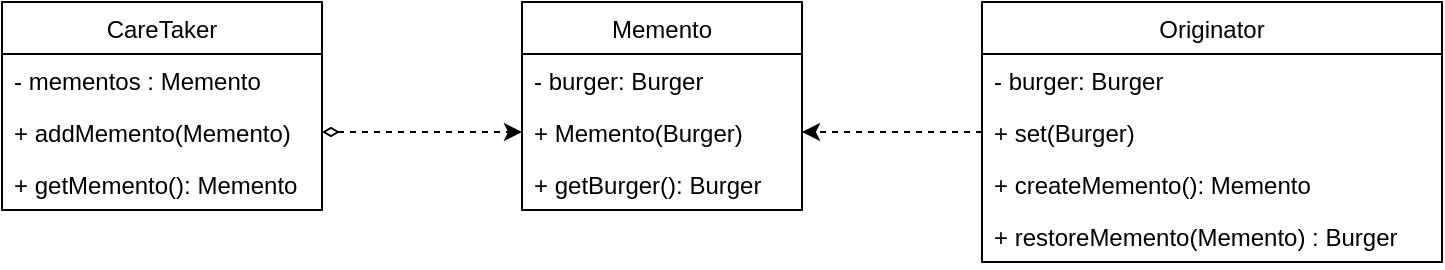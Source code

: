 <mxfile version="13.8.3" type="device"><diagram name="Page-1" id="9f46799a-70d6-7492-0946-bef42562c5a5"><mxGraphModel dx="1298" dy="843" grid="1" gridSize="10" guides="1" tooltips="1" connect="1" arrows="1" fold="1" page="1" pageScale="1" pageWidth="1100" pageHeight="850" background="#ffffff" math="0" shadow="0"><root><mxCell id="0"/><mxCell id="1" parent="0"/><mxCell id="W4oahTHY59I6eLsc5Tc8-1" value="CareTaker" style="swimlane;fontStyle=0;childLayout=stackLayout;horizontal=1;startSize=26;fillColor=none;horizontalStack=0;resizeParent=1;resizeParentMax=0;resizeLast=0;collapsible=1;marginBottom=0;" vertex="1" parent="1"><mxGeometry x="140" y="177" width="160" height="104" as="geometry"/></mxCell><mxCell id="W4oahTHY59I6eLsc5Tc8-2" value="- mementos : Memento" style="text;strokeColor=none;fillColor=none;align=left;verticalAlign=top;spacingLeft=4;spacingRight=4;overflow=hidden;rotatable=0;points=[[0,0.5],[1,0.5]];portConstraint=eastwest;" vertex="1" parent="W4oahTHY59I6eLsc5Tc8-1"><mxGeometry y="26" width="160" height="26" as="geometry"/></mxCell><mxCell id="W4oahTHY59I6eLsc5Tc8-3" value="+ addMemento(Memento)" style="text;strokeColor=none;fillColor=none;align=left;verticalAlign=top;spacingLeft=4;spacingRight=4;overflow=hidden;rotatable=0;points=[[0,0.5],[1,0.5]];portConstraint=eastwest;" vertex="1" parent="W4oahTHY59I6eLsc5Tc8-1"><mxGeometry y="52" width="160" height="26" as="geometry"/></mxCell><mxCell id="W4oahTHY59I6eLsc5Tc8-4" value="+ getMemento(): Memento" style="text;strokeColor=none;fillColor=none;align=left;verticalAlign=top;spacingLeft=4;spacingRight=4;overflow=hidden;rotatable=0;points=[[0,0.5],[1,0.5]];portConstraint=eastwest;" vertex="1" parent="W4oahTHY59I6eLsc5Tc8-1"><mxGeometry y="78" width="160" height="26" as="geometry"/></mxCell><mxCell id="W4oahTHY59I6eLsc5Tc8-5" value="Memento" style="swimlane;fontStyle=0;childLayout=stackLayout;horizontal=1;startSize=26;fillColor=none;horizontalStack=0;resizeParent=1;resizeParentMax=0;resizeLast=0;collapsible=1;marginBottom=0;" vertex="1" parent="1"><mxGeometry x="400" y="177" width="140" height="104" as="geometry"/></mxCell><mxCell id="W4oahTHY59I6eLsc5Tc8-6" value="- burger: Burger" style="text;strokeColor=none;fillColor=none;align=left;verticalAlign=top;spacingLeft=4;spacingRight=4;overflow=hidden;rotatable=0;points=[[0,0.5],[1,0.5]];portConstraint=eastwest;" vertex="1" parent="W4oahTHY59I6eLsc5Tc8-5"><mxGeometry y="26" width="140" height="26" as="geometry"/></mxCell><mxCell id="W4oahTHY59I6eLsc5Tc8-7" value="+ Memento(Burger)" style="text;strokeColor=none;fillColor=none;align=left;verticalAlign=top;spacingLeft=4;spacingRight=4;overflow=hidden;rotatable=0;points=[[0,0.5],[1,0.5]];portConstraint=eastwest;" vertex="1" parent="W4oahTHY59I6eLsc5Tc8-5"><mxGeometry y="52" width="140" height="26" as="geometry"/></mxCell><mxCell id="W4oahTHY59I6eLsc5Tc8-8" value="+ getBurger(): Burger" style="text;strokeColor=none;fillColor=none;align=left;verticalAlign=top;spacingLeft=4;spacingRight=4;overflow=hidden;rotatable=0;points=[[0,0.5],[1,0.5]];portConstraint=eastwest;" vertex="1" parent="W4oahTHY59I6eLsc5Tc8-5"><mxGeometry y="78" width="140" height="26" as="geometry"/></mxCell><mxCell id="W4oahTHY59I6eLsc5Tc8-9" value="Originator" style="swimlane;fontStyle=0;childLayout=stackLayout;horizontal=1;startSize=26;fillColor=none;horizontalStack=0;resizeParent=1;resizeParentMax=0;resizeLast=0;collapsible=1;marginBottom=0;" vertex="1" parent="1"><mxGeometry x="630" y="177" width="230" height="130" as="geometry"/></mxCell><mxCell id="W4oahTHY59I6eLsc5Tc8-10" value="- burger: Burger" style="text;strokeColor=none;fillColor=none;align=left;verticalAlign=top;spacingLeft=4;spacingRight=4;overflow=hidden;rotatable=0;points=[[0,0.5],[1,0.5]];portConstraint=eastwest;" vertex="1" parent="W4oahTHY59I6eLsc5Tc8-9"><mxGeometry y="26" width="230" height="26" as="geometry"/></mxCell><mxCell id="W4oahTHY59I6eLsc5Tc8-11" value="+ set(Burger)" style="text;strokeColor=none;fillColor=none;align=left;verticalAlign=top;spacingLeft=4;spacingRight=4;overflow=hidden;rotatable=0;points=[[0,0.5],[1,0.5]];portConstraint=eastwest;" vertex="1" parent="W4oahTHY59I6eLsc5Tc8-9"><mxGeometry y="52" width="230" height="26" as="geometry"/></mxCell><mxCell id="W4oahTHY59I6eLsc5Tc8-12" value="+ createMemento(): Memento" style="text;strokeColor=none;fillColor=none;align=left;verticalAlign=top;spacingLeft=4;spacingRight=4;overflow=hidden;rotatable=0;points=[[0,0.5],[1,0.5]];portConstraint=eastwest;" vertex="1" parent="W4oahTHY59I6eLsc5Tc8-9"><mxGeometry y="78" width="230" height="26" as="geometry"/></mxCell><mxCell id="W4oahTHY59I6eLsc5Tc8-13" value="+ restoreMemento(Memento) : Burger" style="text;strokeColor=none;fillColor=none;align=left;verticalAlign=top;spacingLeft=4;spacingRight=4;overflow=hidden;rotatable=0;points=[[0,0.5],[1,0.5]];portConstraint=eastwest;" vertex="1" parent="W4oahTHY59I6eLsc5Tc8-9"><mxGeometry y="104" width="230" height="26" as="geometry"/></mxCell><mxCell id="W4oahTHY59I6eLsc5Tc8-14" value="" style="endArrow=classic;html=1;exitX=1;exitY=0.5;exitDx=0;exitDy=0;entryX=0;entryY=0.5;entryDx=0;entryDy=0;dashed=1;startArrow=diamondThin;startFill=0;" edge="1" parent="1" source="W4oahTHY59I6eLsc5Tc8-3" target="W4oahTHY59I6eLsc5Tc8-7"><mxGeometry width="50" height="50" relative="1" as="geometry"><mxPoint x="340" y="370" as="sourcePoint"/><mxPoint x="390" y="320" as="targetPoint"/></mxGeometry></mxCell><mxCell id="W4oahTHY59I6eLsc5Tc8-15" value="" style="endArrow=classic;html=1;dashed=1;entryX=1;entryY=0.5;entryDx=0;entryDy=0;exitX=0;exitY=0.5;exitDx=0;exitDy=0;" edge="1" parent="1" source="W4oahTHY59I6eLsc5Tc8-11" target="W4oahTHY59I6eLsc5Tc8-7"><mxGeometry width="50" height="50" relative="1" as="geometry"><mxPoint x="520" y="460" as="sourcePoint"/><mxPoint x="570" y="410" as="targetPoint"/></mxGeometry></mxCell></root></mxGraphModel></diagram></mxfile>
